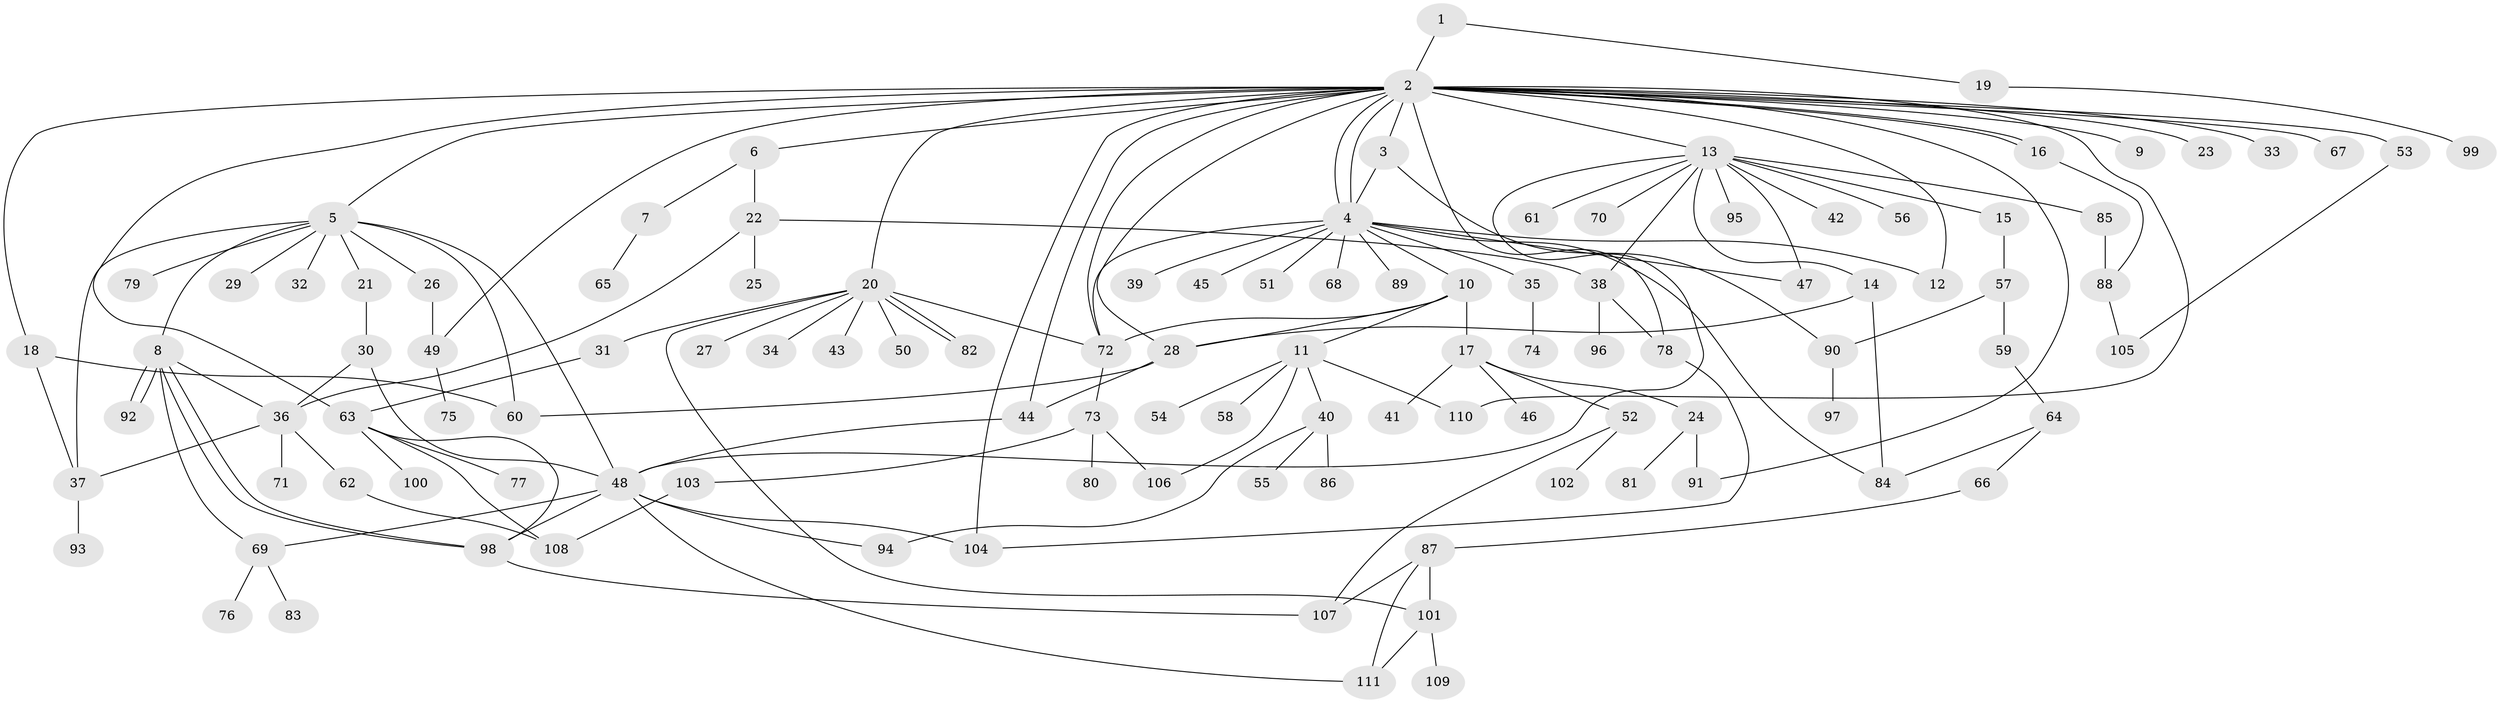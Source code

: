 // coarse degree distribution, {2: 0.14634146341463414, 24: 0.012195121951219513, 3: 0.15853658536585366, 15: 0.012195121951219513, 9: 0.036585365853658534, 1: 0.4634146341463415, 8: 0.024390243902439025, 12: 0.012195121951219513, 6: 0.036585365853658534, 4: 0.06097560975609756, 7: 0.012195121951219513, 5: 0.024390243902439025}
// Generated by graph-tools (version 1.1) at 2025/23/03/03/25 07:23:52]
// undirected, 111 vertices, 158 edges
graph export_dot {
graph [start="1"]
  node [color=gray90,style=filled];
  1;
  2;
  3;
  4;
  5;
  6;
  7;
  8;
  9;
  10;
  11;
  12;
  13;
  14;
  15;
  16;
  17;
  18;
  19;
  20;
  21;
  22;
  23;
  24;
  25;
  26;
  27;
  28;
  29;
  30;
  31;
  32;
  33;
  34;
  35;
  36;
  37;
  38;
  39;
  40;
  41;
  42;
  43;
  44;
  45;
  46;
  47;
  48;
  49;
  50;
  51;
  52;
  53;
  54;
  55;
  56;
  57;
  58;
  59;
  60;
  61;
  62;
  63;
  64;
  65;
  66;
  67;
  68;
  69;
  70;
  71;
  72;
  73;
  74;
  75;
  76;
  77;
  78;
  79;
  80;
  81;
  82;
  83;
  84;
  85;
  86;
  87;
  88;
  89;
  90;
  91;
  92;
  93;
  94;
  95;
  96;
  97;
  98;
  99;
  100;
  101;
  102;
  103;
  104;
  105;
  106;
  107;
  108;
  109;
  110;
  111;
  1 -- 2;
  1 -- 19;
  2 -- 3;
  2 -- 4;
  2 -- 4;
  2 -- 5;
  2 -- 6;
  2 -- 9;
  2 -- 12;
  2 -- 13;
  2 -- 16;
  2 -- 16;
  2 -- 18;
  2 -- 20;
  2 -- 23;
  2 -- 28;
  2 -- 33;
  2 -- 44;
  2 -- 49;
  2 -- 53;
  2 -- 63;
  2 -- 67;
  2 -- 72;
  2 -- 78;
  2 -- 91;
  2 -- 104;
  2 -- 110;
  3 -- 4;
  3 -- 90;
  4 -- 10;
  4 -- 12;
  4 -- 35;
  4 -- 39;
  4 -- 45;
  4 -- 47;
  4 -- 51;
  4 -- 68;
  4 -- 72;
  4 -- 84;
  4 -- 89;
  5 -- 8;
  5 -- 21;
  5 -- 26;
  5 -- 29;
  5 -- 32;
  5 -- 37;
  5 -- 48;
  5 -- 60;
  5 -- 79;
  6 -- 7;
  6 -- 22;
  7 -- 65;
  8 -- 36;
  8 -- 69;
  8 -- 92;
  8 -- 92;
  8 -- 98;
  8 -- 98;
  10 -- 11;
  10 -- 17;
  10 -- 28;
  10 -- 72;
  11 -- 40;
  11 -- 54;
  11 -- 58;
  11 -- 106;
  11 -- 110;
  13 -- 14;
  13 -- 15;
  13 -- 38;
  13 -- 42;
  13 -- 47;
  13 -- 48;
  13 -- 56;
  13 -- 61;
  13 -- 70;
  13 -- 85;
  13 -- 95;
  14 -- 28;
  14 -- 84;
  15 -- 57;
  16 -- 88;
  17 -- 24;
  17 -- 41;
  17 -- 46;
  17 -- 52;
  18 -- 37;
  18 -- 60;
  19 -- 99;
  20 -- 27;
  20 -- 31;
  20 -- 34;
  20 -- 43;
  20 -- 50;
  20 -- 72;
  20 -- 82;
  20 -- 82;
  20 -- 101;
  21 -- 30;
  22 -- 25;
  22 -- 36;
  22 -- 38;
  24 -- 81;
  24 -- 91;
  26 -- 49;
  28 -- 44;
  28 -- 60;
  30 -- 36;
  30 -- 48;
  31 -- 63;
  35 -- 74;
  36 -- 37;
  36 -- 62;
  36 -- 71;
  37 -- 93;
  38 -- 78;
  38 -- 96;
  40 -- 55;
  40 -- 86;
  40 -- 94;
  44 -- 48;
  48 -- 69;
  48 -- 94;
  48 -- 98;
  48 -- 104;
  48 -- 111;
  49 -- 75;
  52 -- 102;
  52 -- 107;
  53 -- 105;
  57 -- 59;
  57 -- 90;
  59 -- 64;
  62 -- 108;
  63 -- 77;
  63 -- 98;
  63 -- 100;
  63 -- 108;
  64 -- 66;
  64 -- 84;
  66 -- 87;
  69 -- 76;
  69 -- 83;
  72 -- 73;
  73 -- 80;
  73 -- 103;
  73 -- 106;
  78 -- 104;
  85 -- 88;
  87 -- 101;
  87 -- 107;
  87 -- 111;
  88 -- 105;
  90 -- 97;
  98 -- 107;
  101 -- 109;
  101 -- 111;
  103 -- 108;
}
